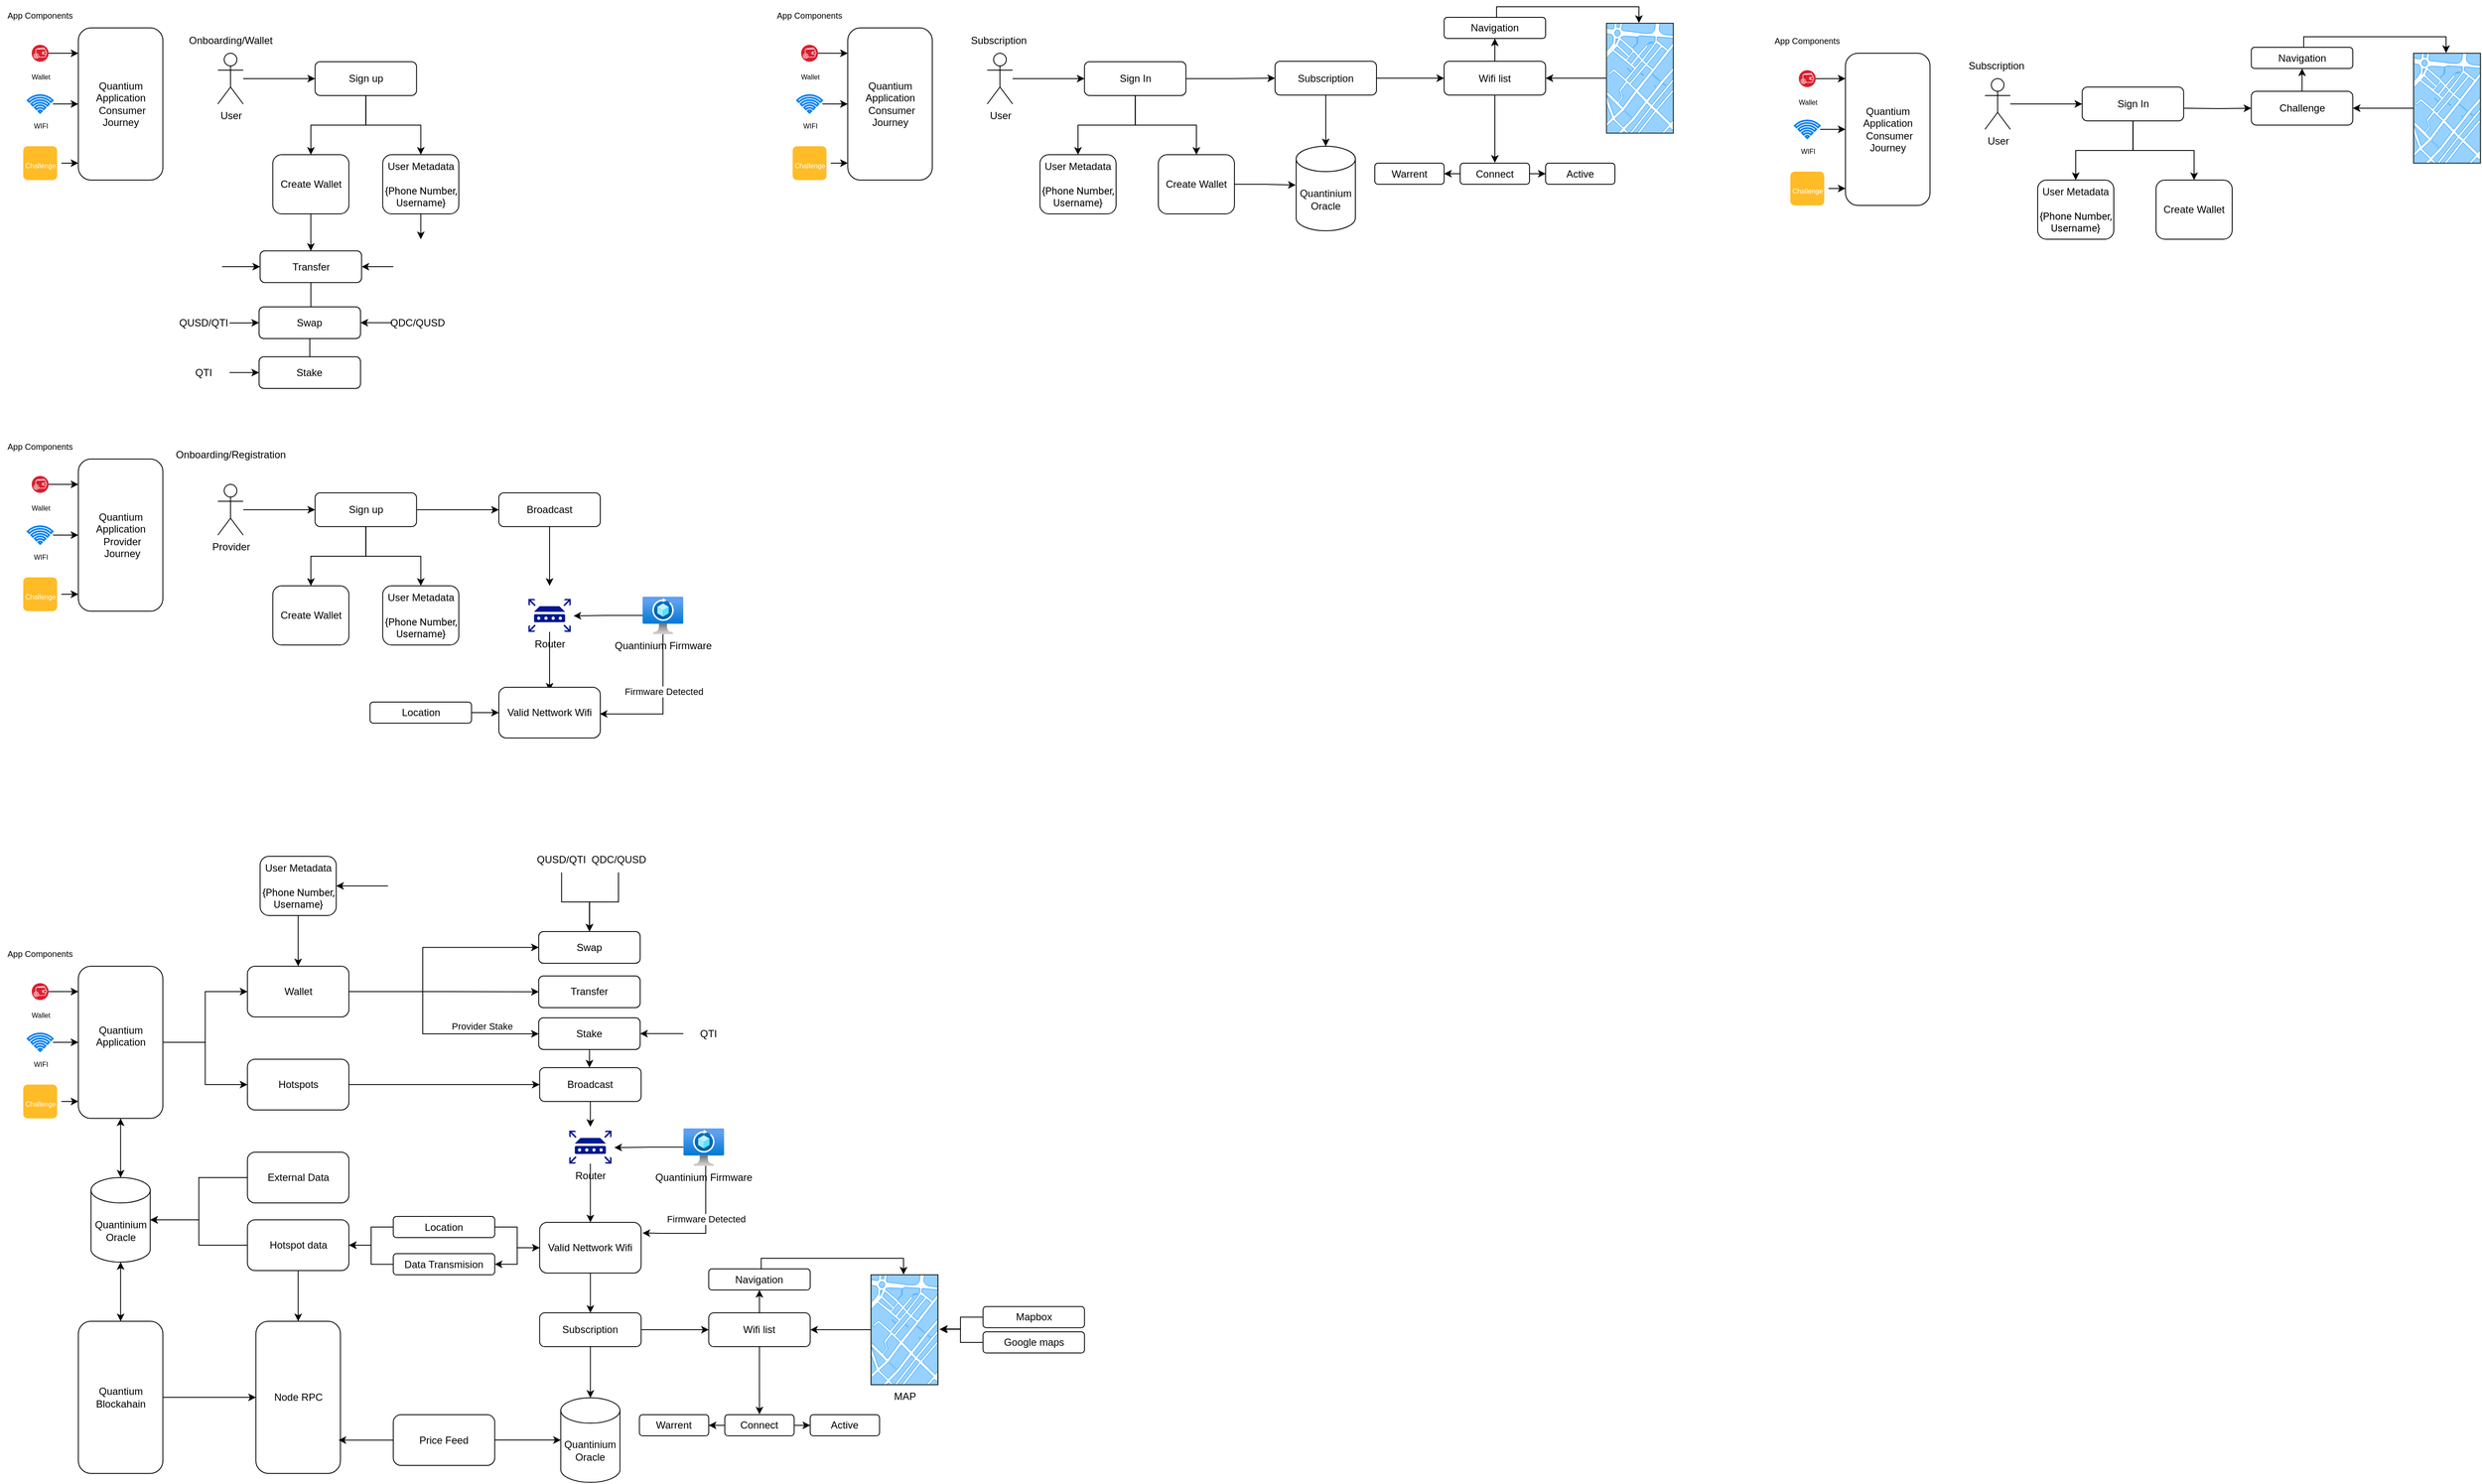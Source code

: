<mxfile version="24.8.0">
  <diagram name="Page-1" id="w2wgUixRn5SNA8yjD89T">
    <mxGraphModel dx="2025" dy="1000" grid="1" gridSize="10" guides="1" tooltips="1" connect="1" arrows="1" fold="1" page="1" pageScale="1" pageWidth="850" pageHeight="1100" math="0" shadow="0">
      <root>
        <mxCell id="0" />
        <mxCell id="1" parent="0" />
        <mxCell id="xLCkrp8KcXFFq_XhmdWr-1" value="Quantium&lt;div&gt;Application&lt;/div&gt;&lt;div&gt;&amp;nbsp;Consumer Journey&lt;br&gt;&lt;/div&gt;" style="rounded=1;whiteSpace=wrap;html=1;" vertex="1" parent="1">
          <mxGeometry x="182.65" y="180" width="100" height="180" as="geometry" />
        </mxCell>
        <mxCell id="xLCkrp8KcXFFq_XhmdWr-3" value="Onboarding/Wallet" style="text;html=1;align=center;verticalAlign=middle;whiteSpace=wrap;rounded=0;" vertex="1" parent="1">
          <mxGeometry x="332.65" y="180" width="60" height="30" as="geometry" />
        </mxCell>
        <mxCell id="xLCkrp8KcXFFq_XhmdWr-8" value="" style="edgeStyle=orthogonalEdgeStyle;rounded=0;orthogonalLoop=1;jettySize=auto;html=1;" edge="1" parent="1" source="xLCkrp8KcXFFq_XhmdWr-4">
          <mxGeometry relative="1" as="geometry">
            <mxPoint x="462.65" y="240" as="targetPoint" />
          </mxGeometry>
        </mxCell>
        <mxCell id="xLCkrp8KcXFFq_XhmdWr-4" value="User" style="shape=umlActor;verticalLabelPosition=bottom;verticalAlign=top;html=1;outlineConnect=0;" vertex="1" parent="1">
          <mxGeometry x="347.65" y="210" width="30" height="60" as="geometry" />
        </mxCell>
        <mxCell id="xLCkrp8KcXFFq_XhmdWr-11" value="" style="edgeStyle=orthogonalEdgeStyle;rounded=0;orthogonalLoop=1;jettySize=auto;html=1;" edge="1" parent="1" source="xLCkrp8KcXFFq_XhmdWr-9" target="xLCkrp8KcXFFq_XhmdWr-10">
          <mxGeometry relative="1" as="geometry" />
        </mxCell>
        <mxCell id="xLCkrp8KcXFFq_XhmdWr-13" style="edgeStyle=orthogonalEdgeStyle;rounded=0;orthogonalLoop=1;jettySize=auto;html=1;" edge="1" parent="1" source="xLCkrp8KcXFFq_XhmdWr-9" target="xLCkrp8KcXFFq_XhmdWr-12">
          <mxGeometry relative="1" as="geometry" />
        </mxCell>
        <mxCell id="xLCkrp8KcXFFq_XhmdWr-9" value="Sign up" style="rounded=1;whiteSpace=wrap;html=1;" vertex="1" parent="1">
          <mxGeometry x="462.65" y="220" width="120" height="40" as="geometry" />
        </mxCell>
        <mxCell id="xLCkrp8KcXFFq_XhmdWr-26" value="" style="edgeStyle=orthogonalEdgeStyle;rounded=0;orthogonalLoop=1;jettySize=auto;html=1;" edge="1" parent="1" source="xLCkrp8KcXFFq_XhmdWr-10" target="xLCkrp8KcXFFq_XhmdWr-25">
          <mxGeometry relative="1" as="geometry" />
        </mxCell>
        <mxCell id="xLCkrp8KcXFFq_XhmdWr-10" value="Create Wallet" style="rounded=1;whiteSpace=wrap;html=1;" vertex="1" parent="1">
          <mxGeometry x="412.65" y="330" width="90" height="70" as="geometry" />
        </mxCell>
        <mxCell id="xLCkrp8KcXFFq_XhmdWr-24" value="" style="edgeStyle=orthogonalEdgeStyle;rounded=0;orthogonalLoop=1;jettySize=auto;html=1;" edge="1" parent="1" source="xLCkrp8KcXFFq_XhmdWr-12" target="xLCkrp8KcXFFq_XhmdWr-23">
          <mxGeometry relative="1" as="geometry" />
        </mxCell>
        <mxCell id="xLCkrp8KcXFFq_XhmdWr-12" value="User Metadata&lt;br&gt;&lt;div&gt;&lt;span style=&quot;font-size: 9pt; font-family: Roboto;&quot;&gt;&lt;br&gt;{Phone Number, Username}&lt;/span&gt;&lt;/div&gt;" style="rounded=1;whiteSpace=wrap;html=1;" vertex="1" parent="1">
          <mxGeometry x="542.65" y="330" width="90" height="70" as="geometry" />
        </mxCell>
        <mxCell id="xLCkrp8KcXFFq_XhmdWr-20" value="" style="edgeStyle=orthogonalEdgeStyle;rounded=0;orthogonalLoop=1;jettySize=auto;html=1;" edge="1" parent="1" source="xLCkrp8KcXFFq_XhmdWr-14" target="xLCkrp8KcXFFq_XhmdWr-1">
          <mxGeometry relative="1" as="geometry">
            <Array as="points">
              <mxPoint x="162.65" y="210" />
              <mxPoint x="162.65" y="210" />
            </Array>
          </mxGeometry>
        </mxCell>
        <mxCell id="xLCkrp8KcXFFq_XhmdWr-14" value="&lt;font style=&quot;font-size: 8px;&quot; color=&quot;#000000&quot;&gt;Wallet&lt;/font&gt;" style="image;aspect=fixed;perimeter=ellipsePerimeter;html=1;align=center;shadow=0;dashed=0;fontColor=#4277BB;labelBackgroundColor=default;fontSize=12;spacingTop=3;image=img/lib/ibm/blockchain/wallet.svg;" vertex="1" parent="1">
          <mxGeometry x="127.5" y="200" width="20" height="20" as="geometry" />
        </mxCell>
        <mxCell id="xLCkrp8KcXFFq_XhmdWr-15" value="&lt;font style=&quot;font-size: 8px;&quot;&gt;WIFI&lt;/font&gt;" style="html=1;verticalLabelPosition=bottom;align=center;labelBackgroundColor=#ffffff;verticalAlign=top;strokeWidth=2;strokeColor=#0080F0;shadow=0;dashed=0;shape=mxgraph.ios7.icons.wifi;pointerEvents=1" vertex="1" parent="1">
          <mxGeometry x="122.65" y="259.5" width="29.7" height="21" as="geometry" />
        </mxCell>
        <mxCell id="xLCkrp8KcXFFq_XhmdWr-18" value="&lt;font style=&quot;font-size: 8px;&quot;&gt;Challenge&lt;/font&gt;" style="html=1;shadow=0;dashed=0;shape=mxgraph.bootstrap.rrect;rSize=5;strokeColor=none;strokeWidth=1;fillColor=#FFBC26;fontColor=#FFFFFF;whiteSpace=wrap;align=center;verticalAlign=middle;spacingLeft=0;fontStyle=0;fontSize=16;spacing=5;" vertex="1" parent="1">
          <mxGeometry x="117.5" y="320" width="40" height="40" as="geometry" />
        </mxCell>
        <mxCell id="xLCkrp8KcXFFq_XhmdWr-19" value="&lt;font style=&quot;font-size: 10px;&quot;&gt;App Components&lt;/font&gt;" style="text;html=1;align=center;verticalAlign=middle;whiteSpace=wrap;rounded=0;" vertex="1" parent="1">
          <mxGeometry x="90" y="150" width="95" height="30" as="geometry" />
        </mxCell>
        <mxCell id="xLCkrp8KcXFFq_XhmdWr-21" value="" style="edgeStyle=orthogonalEdgeStyle;rounded=0;orthogonalLoop=1;jettySize=auto;html=1;" edge="1" parent="1">
          <mxGeometry relative="1" as="geometry">
            <mxPoint x="152.65" y="270" as="sourcePoint" />
            <mxPoint x="182.65" y="270" as="targetPoint" />
            <Array as="points">
              <mxPoint x="162.65" y="270" />
              <mxPoint x="162.65" y="270" />
            </Array>
          </mxGeometry>
        </mxCell>
        <mxCell id="xLCkrp8KcXFFq_XhmdWr-22" value="" style="edgeStyle=orthogonalEdgeStyle;rounded=0;orthogonalLoop=1;jettySize=auto;html=1;" edge="1" parent="1">
          <mxGeometry relative="1" as="geometry">
            <mxPoint x="162.65" y="340" as="sourcePoint" />
            <mxPoint x="182.65" y="339.92" as="targetPoint" />
            <Array as="points">
              <mxPoint x="162.65" y="339.92" />
              <mxPoint x="162.65" y="339.92" />
            </Array>
          </mxGeometry>
        </mxCell>
        <mxCell id="xLCkrp8KcXFFq_XhmdWr-27" value="" style="edgeStyle=orthogonalEdgeStyle;rounded=0;orthogonalLoop=1;jettySize=auto;html=1;" edge="1" parent="1" source="xLCkrp8KcXFFq_XhmdWr-23" target="xLCkrp8KcXFFq_XhmdWr-25">
          <mxGeometry relative="1" as="geometry" />
        </mxCell>
        <mxCell id="xLCkrp8KcXFFq_XhmdWr-23" value="" style="shape=image;html=1;verticalAlign=top;verticalLabelPosition=bottom;labelBackgroundColor=#ffffff;imageAspect=0;aspect=fixed;image=https://cdn1.iconfinder.com/data/icons/unicons-line-vol-5/24/qrcode-scan-128.png" vertex="1" parent="1">
          <mxGeometry x="555.15" y="430" width="65" height="65" as="geometry" />
        </mxCell>
        <mxCell id="xLCkrp8KcXFFq_XhmdWr-41" value="" style="edgeStyle=orthogonalEdgeStyle;rounded=0;orthogonalLoop=1;jettySize=auto;html=1;endArrow=none;endFill=0;" edge="1" parent="1" source="xLCkrp8KcXFFq_XhmdWr-25" target="xLCkrp8KcXFFq_XhmdWr-32">
          <mxGeometry relative="1" as="geometry" />
        </mxCell>
        <mxCell id="xLCkrp8KcXFFq_XhmdWr-25" value="Transfer" style="whiteSpace=wrap;html=1;rounded=1;" vertex="1" parent="1">
          <mxGeometry x="397.65" y="443.75" width="120" height="37.5" as="geometry" />
        </mxCell>
        <mxCell id="xLCkrp8KcXFFq_XhmdWr-30" value="" style="edgeStyle=orthogonalEdgeStyle;rounded=0;orthogonalLoop=1;jettySize=auto;html=1;" edge="1" parent="1" source="xLCkrp8KcXFFq_XhmdWr-29" target="xLCkrp8KcXFFq_XhmdWr-25">
          <mxGeometry relative="1" as="geometry" />
        </mxCell>
        <mxCell id="xLCkrp8KcXFFq_XhmdWr-29" value="" style="shape=image;html=1;verticalAlign=top;verticalLabelPosition=bottom;labelBackgroundColor=#ffffff;imageAspect=0;aspect=fixed;image=https://cdn1.iconfinder.com/data/icons/smartphone-signal-5g-trading/64/Smartphone_NFC-128.png" vertex="1" parent="1">
          <mxGeometry x="312.65" y="442.5" width="40" height="40" as="geometry" />
        </mxCell>
        <mxCell id="xLCkrp8KcXFFq_XhmdWr-31" value="Swap" style="whiteSpace=wrap;html=1;rounded=1;" vertex="1" parent="1">
          <mxGeometry x="396.4" y="510" width="120" height="37.5" as="geometry" />
        </mxCell>
        <mxCell id="xLCkrp8KcXFFq_XhmdWr-32" value="Stake" style="whiteSpace=wrap;html=1;rounded=1;" vertex="1" parent="1">
          <mxGeometry x="396.4" y="569" width="120" height="37.5" as="geometry" />
        </mxCell>
        <mxCell id="xLCkrp8KcXFFq_XhmdWr-37" value="" style="edgeStyle=orthogonalEdgeStyle;rounded=0;orthogonalLoop=1;jettySize=auto;html=1;" edge="1" parent="1" source="xLCkrp8KcXFFq_XhmdWr-33" target="xLCkrp8KcXFFq_XhmdWr-32">
          <mxGeometry relative="1" as="geometry" />
        </mxCell>
        <mxCell id="xLCkrp8KcXFFq_XhmdWr-33" value="QTI" style="text;html=1;align=center;verticalAlign=middle;whiteSpace=wrap;rounded=0;" vertex="1" parent="1">
          <mxGeometry x="301.4" y="572.75" width="60" height="30" as="geometry" />
        </mxCell>
        <mxCell id="xLCkrp8KcXFFq_XhmdWr-39" style="edgeStyle=orthogonalEdgeStyle;rounded=0;orthogonalLoop=1;jettySize=auto;html=1;entryX=0;entryY=0.5;entryDx=0;entryDy=0;" edge="1" parent="1" source="xLCkrp8KcXFFq_XhmdWr-34" target="xLCkrp8KcXFFq_XhmdWr-31">
          <mxGeometry relative="1" as="geometry" />
        </mxCell>
        <mxCell id="xLCkrp8KcXFFq_XhmdWr-34" value="QUSD/QTI" style="text;html=1;align=center;verticalAlign=middle;whiteSpace=wrap;rounded=0;" vertex="1" parent="1">
          <mxGeometry x="301.4" y="514" width="60" height="30" as="geometry" />
        </mxCell>
        <mxCell id="xLCkrp8KcXFFq_XhmdWr-40" style="edgeStyle=orthogonalEdgeStyle;rounded=0;orthogonalLoop=1;jettySize=auto;html=1;entryX=1;entryY=0.5;entryDx=0;entryDy=0;" edge="1" parent="1" source="xLCkrp8KcXFFq_XhmdWr-35" target="xLCkrp8KcXFFq_XhmdWr-31">
          <mxGeometry relative="1" as="geometry" />
        </mxCell>
        <mxCell id="xLCkrp8KcXFFq_XhmdWr-35" value="QDC/QUSD" style="text;html=1;align=center;verticalAlign=middle;whiteSpace=wrap;rounded=0;" vertex="1" parent="1">
          <mxGeometry x="553.9" y="513.75" width="60" height="30" as="geometry" />
        </mxCell>
        <mxCell id="xLCkrp8KcXFFq_XhmdWr-43" value="Quantium&lt;div&gt;Application&lt;/div&gt;&lt;div&gt;&amp;nbsp;Provider&lt;br&gt;&amp;nbsp;Journey&lt;br&gt;&lt;/div&gt;" style="rounded=1;whiteSpace=wrap;html=1;" vertex="1" parent="1">
          <mxGeometry x="182.65" y="690" width="100" height="180" as="geometry" />
        </mxCell>
        <mxCell id="xLCkrp8KcXFFq_XhmdWr-44" value="" style="edgeStyle=orthogonalEdgeStyle;rounded=0;orthogonalLoop=1;jettySize=auto;html=1;" edge="1" parent="1" source="xLCkrp8KcXFFq_XhmdWr-45" target="xLCkrp8KcXFFq_XhmdWr-43">
          <mxGeometry relative="1" as="geometry">
            <Array as="points">
              <mxPoint x="162.65" y="720" />
              <mxPoint x="162.65" y="720" />
            </Array>
          </mxGeometry>
        </mxCell>
        <mxCell id="xLCkrp8KcXFFq_XhmdWr-45" value="&lt;font style=&quot;font-size: 8px;&quot; color=&quot;#000000&quot;&gt;Wallet&lt;/font&gt;" style="image;aspect=fixed;perimeter=ellipsePerimeter;html=1;align=center;shadow=0;dashed=0;fontColor=#4277BB;labelBackgroundColor=default;fontSize=12;spacingTop=3;image=img/lib/ibm/blockchain/wallet.svg;" vertex="1" parent="1">
          <mxGeometry x="127.5" y="710" width="20" height="20" as="geometry" />
        </mxCell>
        <mxCell id="xLCkrp8KcXFFq_XhmdWr-46" value="&lt;font style=&quot;font-size: 8px;&quot;&gt;WIFI&lt;/font&gt;" style="html=1;verticalLabelPosition=bottom;align=center;labelBackgroundColor=#ffffff;verticalAlign=top;strokeWidth=2;strokeColor=#0080F0;shadow=0;dashed=0;shape=mxgraph.ios7.icons.wifi;pointerEvents=1" vertex="1" parent="1">
          <mxGeometry x="122.65" y="769.5" width="29.7" height="21" as="geometry" />
        </mxCell>
        <mxCell id="xLCkrp8KcXFFq_XhmdWr-47" value="&lt;font style=&quot;font-size: 8px;&quot;&gt;Challenge&lt;/font&gt;" style="html=1;shadow=0;dashed=0;shape=mxgraph.bootstrap.rrect;rSize=5;strokeColor=none;strokeWidth=1;fillColor=#FFBC26;fontColor=#FFFFFF;whiteSpace=wrap;align=center;verticalAlign=middle;spacingLeft=0;fontStyle=0;fontSize=16;spacing=5;" vertex="1" parent="1">
          <mxGeometry x="117.5" y="830" width="40" height="40" as="geometry" />
        </mxCell>
        <mxCell id="xLCkrp8KcXFFq_XhmdWr-48" value="&lt;font style=&quot;font-size: 10px;&quot;&gt;App Components&lt;/font&gt;" style="text;html=1;align=center;verticalAlign=middle;whiteSpace=wrap;rounded=0;" vertex="1" parent="1">
          <mxGeometry x="90" y="660" width="95" height="30" as="geometry" />
        </mxCell>
        <mxCell id="xLCkrp8KcXFFq_XhmdWr-49" value="" style="edgeStyle=orthogonalEdgeStyle;rounded=0;orthogonalLoop=1;jettySize=auto;html=1;" edge="1" parent="1">
          <mxGeometry relative="1" as="geometry">
            <mxPoint x="152.65" y="780" as="sourcePoint" />
            <mxPoint x="182.65" y="780" as="targetPoint" />
            <Array as="points">
              <mxPoint x="162.65" y="780" />
              <mxPoint x="162.65" y="780" />
            </Array>
          </mxGeometry>
        </mxCell>
        <mxCell id="xLCkrp8KcXFFq_XhmdWr-50" value="" style="edgeStyle=orthogonalEdgeStyle;rounded=0;orthogonalLoop=1;jettySize=auto;html=1;" edge="1" parent="1">
          <mxGeometry relative="1" as="geometry">
            <mxPoint x="162.65" y="850" as="sourcePoint" />
            <mxPoint x="182.65" y="849.92" as="targetPoint" />
            <Array as="points">
              <mxPoint x="162.65" y="849.92" />
              <mxPoint x="162.65" y="849.92" />
            </Array>
          </mxGeometry>
        </mxCell>
        <mxCell id="xLCkrp8KcXFFq_XhmdWr-58" value="" style="edgeStyle=orthogonalEdgeStyle;rounded=0;orthogonalLoop=1;jettySize=auto;html=1;" edge="1" parent="1" source="xLCkrp8KcXFFq_XhmdWr-51" target="xLCkrp8KcXFFq_XhmdWr-55">
          <mxGeometry relative="1" as="geometry" />
        </mxCell>
        <mxCell id="xLCkrp8KcXFFq_XhmdWr-51" value="Provider" style="shape=umlActor;verticalLabelPosition=bottom;verticalAlign=top;html=1;outlineConnect=0;" vertex="1" parent="1">
          <mxGeometry x="347.65" y="720" width="30" height="60" as="geometry" />
        </mxCell>
        <mxCell id="xLCkrp8KcXFFq_XhmdWr-52" value="Onboarding/Registration" style="text;html=1;align=center;verticalAlign=middle;whiteSpace=wrap;rounded=0;" vertex="1" parent="1">
          <mxGeometry x="332.65" y="670" width="60" height="30" as="geometry" />
        </mxCell>
        <mxCell id="xLCkrp8KcXFFq_XhmdWr-53" value="" style="edgeStyle=orthogonalEdgeStyle;rounded=0;orthogonalLoop=1;jettySize=auto;html=1;" edge="1" parent="1" source="xLCkrp8KcXFFq_XhmdWr-55" target="xLCkrp8KcXFFq_XhmdWr-56">
          <mxGeometry relative="1" as="geometry" />
        </mxCell>
        <mxCell id="xLCkrp8KcXFFq_XhmdWr-54" style="edgeStyle=orthogonalEdgeStyle;rounded=0;orthogonalLoop=1;jettySize=auto;html=1;" edge="1" parent="1" source="xLCkrp8KcXFFq_XhmdWr-55" target="xLCkrp8KcXFFq_XhmdWr-57">
          <mxGeometry relative="1" as="geometry" />
        </mxCell>
        <mxCell id="xLCkrp8KcXFFq_XhmdWr-62" style="edgeStyle=orthogonalEdgeStyle;rounded=0;orthogonalLoop=1;jettySize=auto;html=1;entryX=0;entryY=0.5;entryDx=0;entryDy=0;" edge="1" parent="1" source="xLCkrp8KcXFFq_XhmdWr-55" target="xLCkrp8KcXFFq_XhmdWr-60">
          <mxGeometry relative="1" as="geometry" />
        </mxCell>
        <mxCell id="xLCkrp8KcXFFq_XhmdWr-55" value="Sign up" style="rounded=1;whiteSpace=wrap;html=1;" vertex="1" parent="1">
          <mxGeometry x="462.65" y="730" width="120" height="40" as="geometry" />
        </mxCell>
        <mxCell id="xLCkrp8KcXFFq_XhmdWr-56" value="Create Wallet" style="rounded=1;whiteSpace=wrap;html=1;" vertex="1" parent="1">
          <mxGeometry x="412.65" y="840" width="90" height="70" as="geometry" />
        </mxCell>
        <mxCell id="xLCkrp8KcXFFq_XhmdWr-57" value="User Metadata&lt;br&gt;&lt;div&gt;&lt;span style=&quot;font-size: 9pt; font-family: Roboto;&quot;&gt;&lt;br&gt;{Phone Number, Username}&lt;/span&gt;&lt;/div&gt;" style="rounded=1;whiteSpace=wrap;html=1;" vertex="1" parent="1">
          <mxGeometry x="542.65" y="840" width="90" height="70" as="geometry" />
        </mxCell>
        <mxCell id="xLCkrp8KcXFFq_XhmdWr-63" style="edgeStyle=orthogonalEdgeStyle;rounded=0;orthogonalLoop=1;jettySize=auto;html=1;" edge="1" parent="1" source="xLCkrp8KcXFFq_XhmdWr-60">
          <mxGeometry relative="1" as="geometry">
            <mxPoint x="740" y="840" as="targetPoint" />
          </mxGeometry>
        </mxCell>
        <mxCell id="xLCkrp8KcXFFq_XhmdWr-60" value="Broadcast" style="rounded=1;whiteSpace=wrap;html=1;" vertex="1" parent="1">
          <mxGeometry x="680" y="730" width="120" height="40" as="geometry" />
        </mxCell>
        <mxCell id="xLCkrp8KcXFFq_XhmdWr-69" value="" style="edgeStyle=orthogonalEdgeStyle;rounded=0;orthogonalLoop=1;jettySize=auto;html=1;" edge="1" parent="1" source="xLCkrp8KcXFFq_XhmdWr-64">
          <mxGeometry relative="1" as="geometry">
            <mxPoint x="740" y="964" as="targetPoint" />
          </mxGeometry>
        </mxCell>
        <mxCell id="xLCkrp8KcXFFq_XhmdWr-64" value="Router" style="sketch=0;aspect=fixed;pointerEvents=1;shadow=0;dashed=0;html=1;strokeColor=none;labelPosition=center;verticalLabelPosition=bottom;verticalAlign=top;align=center;fillColor=#00188D;shape=mxgraph.mscae.enterprise.router" vertex="1" parent="1">
          <mxGeometry x="715" y="855.5" width="50" height="39" as="geometry" />
        </mxCell>
        <mxCell id="xLCkrp8KcXFFq_XhmdWr-66" value="Quantinium Firmware" style="image;aspect=fixed;html=1;points=[];align=center;fontSize=12;image=img/lib/azure2/networking/Spot_VM.svg;" vertex="1" parent="1">
          <mxGeometry x="850" y="852.75" width="48.18" height="44.5" as="geometry" />
        </mxCell>
        <mxCell id="xLCkrp8KcXFFq_XhmdWr-67" style="edgeStyle=orthogonalEdgeStyle;rounded=0;orthogonalLoop=1;jettySize=auto;html=1;entryX=1.067;entryY=0.514;entryDx=0;entryDy=0;entryPerimeter=0;" edge="1" parent="1" source="xLCkrp8KcXFFq_XhmdWr-66" target="xLCkrp8KcXFFq_XhmdWr-64">
          <mxGeometry relative="1" as="geometry" />
        </mxCell>
        <mxCell id="xLCkrp8KcXFFq_XhmdWr-70" value="Valid Nettwork Wifi" style="rounded=1;whiteSpace=wrap;html=1;" vertex="1" parent="1">
          <mxGeometry x="680" y="960" width="120" height="60" as="geometry" />
        </mxCell>
        <mxCell id="xLCkrp8KcXFFq_XhmdWr-72" style="edgeStyle=orthogonalEdgeStyle;rounded=0;orthogonalLoop=1;jettySize=auto;html=1;entryX=0.995;entryY=0.526;entryDx=0;entryDy=0;entryPerimeter=0;" edge="1" parent="1" source="xLCkrp8KcXFFq_XhmdWr-66" target="xLCkrp8KcXFFq_XhmdWr-70">
          <mxGeometry relative="1" as="geometry">
            <Array as="points">
              <mxPoint x="874" y="992" />
            </Array>
          </mxGeometry>
        </mxCell>
        <mxCell id="xLCkrp8KcXFFq_XhmdWr-73" value="Firmware Detected" style="edgeLabel;html=1;align=center;verticalAlign=middle;resizable=0;points=[];" vertex="1" connectable="0" parent="xLCkrp8KcXFFq_XhmdWr-72">
          <mxGeometry x="-0.21" y="1" relative="1" as="geometry">
            <mxPoint as="offset" />
          </mxGeometry>
        </mxCell>
        <mxCell id="xLCkrp8KcXFFq_XhmdWr-74" value="Quantium&lt;div&gt;Application&lt;/div&gt;&lt;div&gt;&amp;nbsp;Consumer Journey&lt;br&gt;&lt;/div&gt;" style="rounded=1;whiteSpace=wrap;html=1;" vertex="1" parent="1">
          <mxGeometry x="1092.65" y="180" width="100" height="180" as="geometry" />
        </mxCell>
        <mxCell id="xLCkrp8KcXFFq_XhmdWr-75" value="Subscription&amp;nbsp;" style="text;html=1;align=center;verticalAlign=middle;whiteSpace=wrap;rounded=0;" vertex="1" parent="1">
          <mxGeometry x="1242.65" y="180" width="60" height="30" as="geometry" />
        </mxCell>
        <mxCell id="xLCkrp8KcXFFq_XhmdWr-76" value="" style="edgeStyle=orthogonalEdgeStyle;rounded=0;orthogonalLoop=1;jettySize=auto;html=1;" edge="1" parent="1" source="xLCkrp8KcXFFq_XhmdWr-77">
          <mxGeometry relative="1" as="geometry">
            <mxPoint x="1372.65" y="240" as="targetPoint" />
          </mxGeometry>
        </mxCell>
        <mxCell id="xLCkrp8KcXFFq_XhmdWr-77" value="User" style="shape=umlActor;verticalLabelPosition=bottom;verticalAlign=top;html=1;outlineConnect=0;" vertex="1" parent="1">
          <mxGeometry x="1257.65" y="210" width="30" height="60" as="geometry" />
        </mxCell>
        <mxCell id="xLCkrp8KcXFFq_XhmdWr-78" value="" style="edgeStyle=orthogonalEdgeStyle;rounded=0;orthogonalLoop=1;jettySize=auto;html=1;" edge="1" parent="1" source="xLCkrp8KcXFFq_XhmdWr-80" target="xLCkrp8KcXFFq_XhmdWr-81">
          <mxGeometry relative="1" as="geometry" />
        </mxCell>
        <mxCell id="xLCkrp8KcXFFq_XhmdWr-79" style="edgeStyle=orthogonalEdgeStyle;rounded=0;orthogonalLoop=1;jettySize=auto;html=1;" edge="1" parent="1" source="xLCkrp8KcXFFq_XhmdWr-80" target="xLCkrp8KcXFFq_XhmdWr-82">
          <mxGeometry relative="1" as="geometry" />
        </mxCell>
        <mxCell id="xLCkrp8KcXFFq_XhmdWr-91" style="edgeStyle=orthogonalEdgeStyle;rounded=0;orthogonalLoop=1;jettySize=auto;html=1;entryX=0;entryY=0.5;entryDx=0;entryDy=0;" edge="1" parent="1" source="xLCkrp8KcXFFq_XhmdWr-80" target="xLCkrp8KcXFFq_XhmdWr-90">
          <mxGeometry relative="1" as="geometry" />
        </mxCell>
        <mxCell id="xLCkrp8KcXFFq_XhmdWr-80" value="Sign In" style="rounded=1;whiteSpace=wrap;html=1;" vertex="1" parent="1">
          <mxGeometry x="1372.65" y="220" width="120" height="40" as="geometry" />
        </mxCell>
        <mxCell id="xLCkrp8KcXFFq_XhmdWr-81" value="Create Wallet" style="rounded=1;whiteSpace=wrap;html=1;" vertex="1" parent="1">
          <mxGeometry x="1460" y="330" width="90" height="70" as="geometry" />
        </mxCell>
        <mxCell id="xLCkrp8KcXFFq_XhmdWr-82" value="User Metadata&lt;br&gt;&lt;div&gt;&lt;span style=&quot;font-size: 9pt; font-family: Roboto;&quot;&gt;&lt;br&gt;{Phone Number, Username}&lt;/span&gt;&lt;/div&gt;" style="rounded=1;whiteSpace=wrap;html=1;" vertex="1" parent="1">
          <mxGeometry x="1320" y="330" width="90" height="70" as="geometry" />
        </mxCell>
        <mxCell id="xLCkrp8KcXFFq_XhmdWr-83" value="" style="edgeStyle=orthogonalEdgeStyle;rounded=0;orthogonalLoop=1;jettySize=auto;html=1;" edge="1" parent="1" source="xLCkrp8KcXFFq_XhmdWr-84" target="xLCkrp8KcXFFq_XhmdWr-74">
          <mxGeometry relative="1" as="geometry">
            <Array as="points">
              <mxPoint x="1072.65" y="210" />
              <mxPoint x="1072.65" y="210" />
            </Array>
          </mxGeometry>
        </mxCell>
        <mxCell id="xLCkrp8KcXFFq_XhmdWr-84" value="&lt;font style=&quot;font-size: 8px;&quot; color=&quot;#000000&quot;&gt;Wallet&lt;/font&gt;" style="image;aspect=fixed;perimeter=ellipsePerimeter;html=1;align=center;shadow=0;dashed=0;fontColor=#4277BB;labelBackgroundColor=default;fontSize=12;spacingTop=3;image=img/lib/ibm/blockchain/wallet.svg;" vertex="1" parent="1">
          <mxGeometry x="1037.5" y="200" width="20" height="20" as="geometry" />
        </mxCell>
        <mxCell id="xLCkrp8KcXFFq_XhmdWr-85" value="&lt;font style=&quot;font-size: 8px;&quot;&gt;WIFI&lt;/font&gt;" style="html=1;verticalLabelPosition=bottom;align=center;labelBackgroundColor=#ffffff;verticalAlign=top;strokeWidth=2;strokeColor=#0080F0;shadow=0;dashed=0;shape=mxgraph.ios7.icons.wifi;pointerEvents=1" vertex="1" parent="1">
          <mxGeometry x="1032.65" y="259.5" width="29.7" height="21" as="geometry" />
        </mxCell>
        <mxCell id="xLCkrp8KcXFFq_XhmdWr-86" value="&lt;font style=&quot;font-size: 8px;&quot;&gt;Challenge&lt;/font&gt;" style="html=1;shadow=0;dashed=0;shape=mxgraph.bootstrap.rrect;rSize=5;strokeColor=none;strokeWidth=1;fillColor=#FFBC26;fontColor=#FFFFFF;whiteSpace=wrap;align=center;verticalAlign=middle;spacingLeft=0;fontStyle=0;fontSize=16;spacing=5;" vertex="1" parent="1">
          <mxGeometry x="1027.5" y="320" width="40" height="40" as="geometry" />
        </mxCell>
        <mxCell id="xLCkrp8KcXFFq_XhmdWr-87" value="&lt;font style=&quot;font-size: 10px;&quot;&gt;App Components&lt;/font&gt;" style="text;html=1;align=center;verticalAlign=middle;whiteSpace=wrap;rounded=0;" vertex="1" parent="1">
          <mxGeometry x="1000" y="150" width="95" height="30" as="geometry" />
        </mxCell>
        <mxCell id="xLCkrp8KcXFFq_XhmdWr-88" value="" style="edgeStyle=orthogonalEdgeStyle;rounded=0;orthogonalLoop=1;jettySize=auto;html=1;" edge="1" parent="1">
          <mxGeometry relative="1" as="geometry">
            <mxPoint x="1062.65" y="270" as="sourcePoint" />
            <mxPoint x="1092.65" y="270" as="targetPoint" />
            <Array as="points">
              <mxPoint x="1072.65" y="270" />
              <mxPoint x="1072.65" y="270" />
            </Array>
          </mxGeometry>
        </mxCell>
        <mxCell id="xLCkrp8KcXFFq_XhmdWr-89" value="" style="edgeStyle=orthogonalEdgeStyle;rounded=0;orthogonalLoop=1;jettySize=auto;html=1;" edge="1" parent="1">
          <mxGeometry relative="1" as="geometry">
            <mxPoint x="1072.65" y="340" as="sourcePoint" />
            <mxPoint x="1092.65" y="339.92" as="targetPoint" />
            <Array as="points">
              <mxPoint x="1072.65" y="339.92" />
              <mxPoint x="1072.65" y="339.92" />
            </Array>
          </mxGeometry>
        </mxCell>
        <mxCell id="xLCkrp8KcXFFq_XhmdWr-97" value="" style="edgeStyle=orthogonalEdgeStyle;rounded=0;orthogonalLoop=1;jettySize=auto;html=1;" edge="1" parent="1" source="xLCkrp8KcXFFq_XhmdWr-90" target="xLCkrp8KcXFFq_XhmdWr-96">
          <mxGeometry relative="1" as="geometry" />
        </mxCell>
        <mxCell id="xLCkrp8KcXFFq_XhmdWr-90" value="Subscription" style="rounded=1;whiteSpace=wrap;html=1;" vertex="1" parent="1">
          <mxGeometry x="1598" y="219.5" width="120" height="40" as="geometry" />
        </mxCell>
        <mxCell id="xLCkrp8KcXFFq_XhmdWr-92" value="Quantinium Oracle" style="shape=cylinder3;whiteSpace=wrap;html=1;boundedLbl=1;backgroundOutline=1;size=15;" vertex="1" parent="1">
          <mxGeometry x="1623" y="320" width="70" height="100" as="geometry" />
        </mxCell>
        <mxCell id="xLCkrp8KcXFFq_XhmdWr-94" style="edgeStyle=orthogonalEdgeStyle;rounded=0;orthogonalLoop=1;jettySize=auto;html=1;entryX=0.5;entryY=0;entryDx=0;entryDy=0;entryPerimeter=0;" edge="1" parent="1" source="xLCkrp8KcXFFq_XhmdWr-90" target="xLCkrp8KcXFFq_XhmdWr-92">
          <mxGeometry relative="1" as="geometry" />
        </mxCell>
        <mxCell id="xLCkrp8KcXFFq_XhmdWr-95" style="edgeStyle=orthogonalEdgeStyle;rounded=0;orthogonalLoop=1;jettySize=auto;html=1;entryX=-0.009;entryY=0.459;entryDx=0;entryDy=0;entryPerimeter=0;" edge="1" parent="1" source="xLCkrp8KcXFFq_XhmdWr-81" target="xLCkrp8KcXFFq_XhmdWr-92">
          <mxGeometry relative="1" as="geometry" />
        </mxCell>
        <mxCell id="xLCkrp8KcXFFq_XhmdWr-103" value="" style="edgeStyle=orthogonalEdgeStyle;rounded=0;orthogonalLoop=1;jettySize=auto;html=1;" edge="1" parent="1" source="xLCkrp8KcXFFq_XhmdWr-96" target="xLCkrp8KcXFFq_XhmdWr-100">
          <mxGeometry relative="1" as="geometry" />
        </mxCell>
        <mxCell id="xLCkrp8KcXFFq_XhmdWr-135" value="" style="edgeStyle=orthogonalEdgeStyle;rounded=0;orthogonalLoop=1;jettySize=auto;html=1;" edge="1" parent="1" source="xLCkrp8KcXFFq_XhmdWr-96">
          <mxGeometry relative="1" as="geometry">
            <mxPoint x="1858" y="339.5" as="targetPoint" />
          </mxGeometry>
        </mxCell>
        <mxCell id="xLCkrp8KcXFFq_XhmdWr-96" value="Wifi list" style="rounded=1;whiteSpace=wrap;html=1;" vertex="1" parent="1">
          <mxGeometry x="1798" y="219.5" width="120" height="40" as="geometry" />
        </mxCell>
        <mxCell id="xLCkrp8KcXFFq_XhmdWr-99" value="" style="edgeStyle=orthogonalEdgeStyle;rounded=0;orthogonalLoop=1;jettySize=auto;html=1;" edge="1" parent="1" source="xLCkrp8KcXFFq_XhmdWr-98" target="xLCkrp8KcXFFq_XhmdWr-96">
          <mxGeometry relative="1" as="geometry" />
        </mxCell>
        <mxCell id="xLCkrp8KcXFFq_XhmdWr-98" value="" style="verticalLabelPosition=bottom;verticalAlign=top;html=1;shadow=0;dashed=0;strokeWidth=1;shape=mxgraph.ios.iBgMap;strokeColor=#18211b;strokeColor2=#008cff;fillColor2=#96D1FF;" vertex="1" parent="1">
          <mxGeometry x="1990" y="174.5" width="79" height="130" as="geometry" />
        </mxCell>
        <mxCell id="xLCkrp8KcXFFq_XhmdWr-100" value="Navigation" style="rounded=1;whiteSpace=wrap;html=1;" vertex="1" parent="1">
          <mxGeometry x="1798" y="167.5" width="120" height="25" as="geometry" />
        </mxCell>
        <mxCell id="xLCkrp8KcXFFq_XhmdWr-102" style="edgeStyle=orthogonalEdgeStyle;rounded=0;orthogonalLoop=1;jettySize=auto;html=1;entryX=0.486;entryY=-0.003;entryDx=0;entryDy=0;entryPerimeter=0;" edge="1" parent="1" source="xLCkrp8KcXFFq_XhmdWr-100" target="xLCkrp8KcXFFq_XhmdWr-98">
          <mxGeometry relative="1" as="geometry">
            <Array as="points">
              <mxPoint x="1860" y="155" />
              <mxPoint x="2028" y="155" />
            </Array>
          </mxGeometry>
        </mxCell>
        <mxCell id="xLCkrp8KcXFFq_XhmdWr-105" value="" style="edgeStyle=orthogonalEdgeStyle;rounded=0;orthogonalLoop=1;jettySize=auto;html=1;" edge="1" parent="1" source="xLCkrp8KcXFFq_XhmdWr-104" target="xLCkrp8KcXFFq_XhmdWr-70">
          <mxGeometry relative="1" as="geometry" />
        </mxCell>
        <mxCell id="xLCkrp8KcXFFq_XhmdWr-104" value="Location" style="rounded=1;whiteSpace=wrap;html=1;" vertex="1" parent="1">
          <mxGeometry x="527.65" y="977.5" width="120" height="25" as="geometry" />
        </mxCell>
        <mxCell id="xLCkrp8KcXFFq_XhmdWr-106" value="Quantium&lt;div&gt;Application&lt;/div&gt;&lt;div&gt;&amp;nbsp;Consumer Journey&lt;br&gt;&lt;/div&gt;" style="rounded=1;whiteSpace=wrap;html=1;" vertex="1" parent="1">
          <mxGeometry x="2272.65" y="210" width="100" height="180" as="geometry" />
        </mxCell>
        <mxCell id="xLCkrp8KcXFFq_XhmdWr-107" value="Subscription&amp;nbsp;" style="text;html=1;align=center;verticalAlign=middle;whiteSpace=wrap;rounded=0;" vertex="1" parent="1">
          <mxGeometry x="2422.65" y="210" width="60" height="30" as="geometry" />
        </mxCell>
        <mxCell id="xLCkrp8KcXFFq_XhmdWr-108" value="" style="edgeStyle=orthogonalEdgeStyle;rounded=0;orthogonalLoop=1;jettySize=auto;html=1;" edge="1" parent="1" source="xLCkrp8KcXFFq_XhmdWr-109">
          <mxGeometry relative="1" as="geometry">
            <mxPoint x="2552.65" y="270" as="targetPoint" />
          </mxGeometry>
        </mxCell>
        <mxCell id="xLCkrp8KcXFFq_XhmdWr-109" value="User" style="shape=umlActor;verticalLabelPosition=bottom;verticalAlign=top;html=1;outlineConnect=0;" vertex="1" parent="1">
          <mxGeometry x="2437.65" y="240" width="30" height="60" as="geometry" />
        </mxCell>
        <mxCell id="xLCkrp8KcXFFq_XhmdWr-110" value="" style="edgeStyle=orthogonalEdgeStyle;rounded=0;orthogonalLoop=1;jettySize=auto;html=1;" edge="1" parent="1" source="xLCkrp8KcXFFq_XhmdWr-113" target="xLCkrp8KcXFFq_XhmdWr-114">
          <mxGeometry relative="1" as="geometry" />
        </mxCell>
        <mxCell id="xLCkrp8KcXFFq_XhmdWr-111" style="edgeStyle=orthogonalEdgeStyle;rounded=0;orthogonalLoop=1;jettySize=auto;html=1;" edge="1" parent="1" source="xLCkrp8KcXFFq_XhmdWr-113" target="xLCkrp8KcXFFq_XhmdWr-115">
          <mxGeometry relative="1" as="geometry" />
        </mxCell>
        <mxCell id="xLCkrp8KcXFFq_XhmdWr-113" value="Sign In" style="rounded=1;whiteSpace=wrap;html=1;" vertex="1" parent="1">
          <mxGeometry x="2552.65" y="250" width="120" height="40" as="geometry" />
        </mxCell>
        <mxCell id="xLCkrp8KcXFFq_XhmdWr-114" value="Create Wallet" style="rounded=1;whiteSpace=wrap;html=1;" vertex="1" parent="1">
          <mxGeometry x="2640" y="360" width="90" height="70" as="geometry" />
        </mxCell>
        <mxCell id="xLCkrp8KcXFFq_XhmdWr-115" value="User Metadata&lt;br&gt;&lt;div&gt;&lt;span style=&quot;font-size: 9pt; font-family: Roboto;&quot;&gt;&lt;br&gt;{Phone Number, Username}&lt;/span&gt;&lt;/div&gt;" style="rounded=1;whiteSpace=wrap;html=1;" vertex="1" parent="1">
          <mxGeometry x="2500" y="360" width="90" height="70" as="geometry" />
        </mxCell>
        <mxCell id="xLCkrp8KcXFFq_XhmdWr-116" value="" style="edgeStyle=orthogonalEdgeStyle;rounded=0;orthogonalLoop=1;jettySize=auto;html=1;" edge="1" parent="1" source="xLCkrp8KcXFFq_XhmdWr-117" target="xLCkrp8KcXFFq_XhmdWr-106">
          <mxGeometry relative="1" as="geometry">
            <Array as="points">
              <mxPoint x="2252.65" y="240" />
              <mxPoint x="2252.65" y="240" />
            </Array>
          </mxGeometry>
        </mxCell>
        <mxCell id="xLCkrp8KcXFFq_XhmdWr-117" value="&lt;font style=&quot;font-size: 8px;&quot; color=&quot;#000000&quot;&gt;Wallet&lt;/font&gt;" style="image;aspect=fixed;perimeter=ellipsePerimeter;html=1;align=center;shadow=0;dashed=0;fontColor=#4277BB;labelBackgroundColor=default;fontSize=12;spacingTop=3;image=img/lib/ibm/blockchain/wallet.svg;" vertex="1" parent="1">
          <mxGeometry x="2217.5" y="230" width="20" height="20" as="geometry" />
        </mxCell>
        <mxCell id="xLCkrp8KcXFFq_XhmdWr-118" value="&lt;font style=&quot;font-size: 8px;&quot;&gt;WIFI&lt;/font&gt;" style="html=1;verticalLabelPosition=bottom;align=center;labelBackgroundColor=#ffffff;verticalAlign=top;strokeWidth=2;strokeColor=#0080F0;shadow=0;dashed=0;shape=mxgraph.ios7.icons.wifi;pointerEvents=1" vertex="1" parent="1">
          <mxGeometry x="2212.65" y="289.5" width="29.7" height="21" as="geometry" />
        </mxCell>
        <mxCell id="xLCkrp8KcXFFq_XhmdWr-119" value="&lt;font style=&quot;font-size: 8px;&quot;&gt;Challenge&lt;/font&gt;" style="html=1;shadow=0;dashed=0;shape=mxgraph.bootstrap.rrect;rSize=5;strokeColor=none;strokeWidth=1;fillColor=#FFBC26;fontColor=#FFFFFF;whiteSpace=wrap;align=center;verticalAlign=middle;spacingLeft=0;fontStyle=0;fontSize=16;spacing=5;" vertex="1" parent="1">
          <mxGeometry x="2207.5" y="350" width="40" height="40" as="geometry" />
        </mxCell>
        <mxCell id="xLCkrp8KcXFFq_XhmdWr-120" value="&lt;font style=&quot;font-size: 10px;&quot;&gt;App Components&lt;/font&gt;" style="text;html=1;align=center;verticalAlign=middle;whiteSpace=wrap;rounded=0;" vertex="1" parent="1">
          <mxGeometry x="2180" y="180" width="95" height="30" as="geometry" />
        </mxCell>
        <mxCell id="xLCkrp8KcXFFq_XhmdWr-121" value="" style="edgeStyle=orthogonalEdgeStyle;rounded=0;orthogonalLoop=1;jettySize=auto;html=1;" edge="1" parent="1">
          <mxGeometry relative="1" as="geometry">
            <mxPoint x="2242.65" y="300" as="sourcePoint" />
            <mxPoint x="2272.65" y="300" as="targetPoint" />
            <Array as="points">
              <mxPoint x="2252.65" y="300" />
              <mxPoint x="2252.65" y="300" />
            </Array>
          </mxGeometry>
        </mxCell>
        <mxCell id="xLCkrp8KcXFFq_XhmdWr-122" value="" style="edgeStyle=orthogonalEdgeStyle;rounded=0;orthogonalLoop=1;jettySize=auto;html=1;" edge="1" parent="1">
          <mxGeometry relative="1" as="geometry">
            <mxPoint x="2252.65" y="370" as="sourcePoint" />
            <mxPoint x="2272.65" y="369.92" as="targetPoint" />
            <Array as="points">
              <mxPoint x="2252.65" y="369.92" />
              <mxPoint x="2252.65" y="369.92" />
            </Array>
          </mxGeometry>
        </mxCell>
        <mxCell id="xLCkrp8KcXFFq_XhmdWr-123" value="" style="edgeStyle=orthogonalEdgeStyle;rounded=0;orthogonalLoop=1;jettySize=auto;html=1;" edge="1" parent="1" target="xLCkrp8KcXFFq_XhmdWr-129">
          <mxGeometry relative="1" as="geometry">
            <mxPoint x="2672.65" y="275" as="sourcePoint" />
          </mxGeometry>
        </mxCell>
        <mxCell id="xLCkrp8KcXFFq_XhmdWr-128" value="" style="edgeStyle=orthogonalEdgeStyle;rounded=0;orthogonalLoop=1;jettySize=auto;html=1;" edge="1" parent="1" source="xLCkrp8KcXFFq_XhmdWr-129" target="xLCkrp8KcXFFq_XhmdWr-132">
          <mxGeometry relative="1" as="geometry" />
        </mxCell>
        <mxCell id="xLCkrp8KcXFFq_XhmdWr-129" value="Challenge" style="rounded=1;whiteSpace=wrap;html=1;" vertex="1" parent="1">
          <mxGeometry x="2752.65" y="255" width="120" height="40" as="geometry" />
        </mxCell>
        <mxCell id="xLCkrp8KcXFFq_XhmdWr-130" value="" style="edgeStyle=orthogonalEdgeStyle;rounded=0;orthogonalLoop=1;jettySize=auto;html=1;" edge="1" parent="1" source="xLCkrp8KcXFFq_XhmdWr-131" target="xLCkrp8KcXFFq_XhmdWr-129">
          <mxGeometry relative="1" as="geometry" />
        </mxCell>
        <mxCell id="xLCkrp8KcXFFq_XhmdWr-131" value="" style="verticalLabelPosition=bottom;verticalAlign=top;html=1;shadow=0;dashed=0;strokeWidth=1;shape=mxgraph.ios.iBgMap;strokeColor=#18211b;strokeColor2=#008cff;fillColor2=#96D1FF;" vertex="1" parent="1">
          <mxGeometry x="2944.65" y="210" width="79" height="130" as="geometry" />
        </mxCell>
        <mxCell id="xLCkrp8KcXFFq_XhmdWr-132" value="Navigation" style="rounded=1;whiteSpace=wrap;html=1;" vertex="1" parent="1">
          <mxGeometry x="2752.65" y="203" width="120" height="25" as="geometry" />
        </mxCell>
        <mxCell id="xLCkrp8KcXFFq_XhmdWr-133" style="edgeStyle=orthogonalEdgeStyle;rounded=0;orthogonalLoop=1;jettySize=auto;html=1;entryX=0.486;entryY=-0.003;entryDx=0;entryDy=0;entryPerimeter=0;" edge="1" parent="1" source="xLCkrp8KcXFFq_XhmdWr-132" target="xLCkrp8KcXFFq_XhmdWr-131">
          <mxGeometry relative="1" as="geometry">
            <Array as="points">
              <mxPoint x="2814.65" y="190.5" />
              <mxPoint x="2982.65" y="190.5" />
            </Array>
          </mxGeometry>
        </mxCell>
        <mxCell id="xLCkrp8KcXFFq_XhmdWr-140" value="" style="edgeStyle=orthogonalEdgeStyle;rounded=0;orthogonalLoop=1;jettySize=auto;html=1;" edge="1" parent="1" source="xLCkrp8KcXFFq_XhmdWr-136" target="xLCkrp8KcXFFq_XhmdWr-137">
          <mxGeometry relative="1" as="geometry" />
        </mxCell>
        <mxCell id="xLCkrp8KcXFFq_XhmdWr-141" value="" style="edgeStyle=orthogonalEdgeStyle;rounded=0;orthogonalLoop=1;jettySize=auto;html=1;" edge="1" parent="1" source="xLCkrp8KcXFFq_XhmdWr-136" target="xLCkrp8KcXFFq_XhmdWr-138">
          <mxGeometry relative="1" as="geometry" />
        </mxCell>
        <mxCell id="xLCkrp8KcXFFq_XhmdWr-136" value="Connect" style="rounded=1;whiteSpace=wrap;html=1;" vertex="1" parent="1">
          <mxGeometry x="1817" y="340" width="82" height="25" as="geometry" />
        </mxCell>
        <mxCell id="xLCkrp8KcXFFq_XhmdWr-137" value="Active" style="rounded=1;whiteSpace=wrap;html=1;" vertex="1" parent="1">
          <mxGeometry x="1918" y="340" width="82" height="25" as="geometry" />
        </mxCell>
        <mxCell id="xLCkrp8KcXFFq_XhmdWr-138" value="Warrent" style="rounded=1;whiteSpace=wrap;html=1;" vertex="1" parent="1">
          <mxGeometry x="1716" y="340" width="82" height="25" as="geometry" />
        </mxCell>
        <mxCell id="xLCkrp8KcXFFq_XhmdWr-151" value="" style="edgeStyle=orthogonalEdgeStyle;rounded=0;orthogonalLoop=1;jettySize=auto;html=1;" edge="1" parent="1" source="xLCkrp8KcXFFq_XhmdWr-142" target="xLCkrp8KcXFFq_XhmdWr-150">
          <mxGeometry relative="1" as="geometry" />
        </mxCell>
        <mxCell id="xLCkrp8KcXFFq_XhmdWr-191" style="edgeStyle=orthogonalEdgeStyle;rounded=0;orthogonalLoop=1;jettySize=auto;html=1;entryX=0;entryY=0.5;entryDx=0;entryDy=0;" edge="1" parent="1" source="xLCkrp8KcXFFq_XhmdWr-142" target="xLCkrp8KcXFFq_XhmdWr-189">
          <mxGeometry relative="1" as="geometry" />
        </mxCell>
        <mxCell id="xLCkrp8KcXFFq_XhmdWr-217" value="" style="edgeStyle=orthogonalEdgeStyle;rounded=0;orthogonalLoop=1;jettySize=auto;html=1;startArrow=classic;startFill=1;" edge="1" parent="1" source="xLCkrp8KcXFFq_XhmdWr-142" target="xLCkrp8KcXFFq_XhmdWr-216">
          <mxGeometry relative="1" as="geometry" />
        </mxCell>
        <mxCell id="xLCkrp8KcXFFq_XhmdWr-142" value="Quantium&lt;div&gt;Application&lt;/div&gt;&lt;div&gt;&amp;nbsp;&lt;br&gt;&lt;/div&gt;" style="rounded=1;whiteSpace=wrap;html=1;" vertex="1" parent="1">
          <mxGeometry x="182.65" y="1290" width="100" height="180" as="geometry" />
        </mxCell>
        <mxCell id="xLCkrp8KcXFFq_XhmdWr-143" value="" style="edgeStyle=orthogonalEdgeStyle;rounded=0;orthogonalLoop=1;jettySize=auto;html=1;" edge="1" parent="1" source="xLCkrp8KcXFFq_XhmdWr-144" target="xLCkrp8KcXFFq_XhmdWr-142">
          <mxGeometry relative="1" as="geometry">
            <Array as="points">
              <mxPoint x="162.65" y="1320" />
              <mxPoint x="162.65" y="1320" />
            </Array>
          </mxGeometry>
        </mxCell>
        <mxCell id="xLCkrp8KcXFFq_XhmdWr-144" value="&lt;font style=&quot;font-size: 8px;&quot; color=&quot;#000000&quot;&gt;Wallet&lt;/font&gt;" style="image;aspect=fixed;perimeter=ellipsePerimeter;html=1;align=center;shadow=0;dashed=0;fontColor=#4277BB;labelBackgroundColor=default;fontSize=12;spacingTop=3;image=img/lib/ibm/blockchain/wallet.svg;" vertex="1" parent="1">
          <mxGeometry x="127.5" y="1310" width="20" height="20" as="geometry" />
        </mxCell>
        <mxCell id="xLCkrp8KcXFFq_XhmdWr-145" value="&lt;font style=&quot;font-size: 8px;&quot;&gt;WIFI&lt;/font&gt;" style="html=1;verticalLabelPosition=bottom;align=center;labelBackgroundColor=#ffffff;verticalAlign=top;strokeWidth=2;strokeColor=#0080F0;shadow=0;dashed=0;shape=mxgraph.ios7.icons.wifi;pointerEvents=1" vertex="1" parent="1">
          <mxGeometry x="122.65" y="1369.5" width="29.7" height="21" as="geometry" />
        </mxCell>
        <mxCell id="xLCkrp8KcXFFq_XhmdWr-146" value="&lt;font style=&quot;font-size: 8px;&quot;&gt;Challenge&lt;/font&gt;" style="html=1;shadow=0;dashed=0;shape=mxgraph.bootstrap.rrect;rSize=5;strokeColor=none;strokeWidth=1;fillColor=#FFBC26;fontColor=#FFFFFF;whiteSpace=wrap;align=center;verticalAlign=middle;spacingLeft=0;fontStyle=0;fontSize=16;spacing=5;" vertex="1" parent="1">
          <mxGeometry x="117.5" y="1430" width="40" height="40" as="geometry" />
        </mxCell>
        <mxCell id="xLCkrp8KcXFFq_XhmdWr-147" value="&lt;font style=&quot;font-size: 10px;&quot;&gt;App Components&lt;/font&gt;" style="text;html=1;align=center;verticalAlign=middle;whiteSpace=wrap;rounded=0;" vertex="1" parent="1">
          <mxGeometry x="90" y="1260" width="95" height="30" as="geometry" />
        </mxCell>
        <mxCell id="xLCkrp8KcXFFq_XhmdWr-148" value="" style="edgeStyle=orthogonalEdgeStyle;rounded=0;orthogonalLoop=1;jettySize=auto;html=1;" edge="1" parent="1">
          <mxGeometry relative="1" as="geometry">
            <mxPoint x="152.65" y="1380" as="sourcePoint" />
            <mxPoint x="182.65" y="1380" as="targetPoint" />
            <Array as="points">
              <mxPoint x="162.65" y="1380" />
              <mxPoint x="162.65" y="1380" />
            </Array>
          </mxGeometry>
        </mxCell>
        <mxCell id="xLCkrp8KcXFFq_XhmdWr-149" value="" style="edgeStyle=orthogonalEdgeStyle;rounded=0;orthogonalLoop=1;jettySize=auto;html=1;" edge="1" parent="1">
          <mxGeometry relative="1" as="geometry">
            <mxPoint x="162.65" y="1450" as="sourcePoint" />
            <mxPoint x="182.65" y="1449.92" as="targetPoint" />
            <Array as="points">
              <mxPoint x="162.65" y="1449.92" />
              <mxPoint x="162.65" y="1449.92" />
            </Array>
          </mxGeometry>
        </mxCell>
        <mxCell id="xLCkrp8KcXFFq_XhmdWr-168" style="edgeStyle=orthogonalEdgeStyle;rounded=0;orthogonalLoop=1;jettySize=auto;html=1;entryX=0;entryY=0.5;entryDx=0;entryDy=0;" edge="1" parent="1" source="xLCkrp8KcXFFq_XhmdWr-150" target="xLCkrp8KcXFFq_XhmdWr-155">
          <mxGeometry relative="1" as="geometry">
            <Array as="points">
              <mxPoint x="590" y="1320" />
              <mxPoint x="590" y="1268" />
            </Array>
          </mxGeometry>
        </mxCell>
        <mxCell id="xLCkrp8KcXFFq_XhmdWr-169" style="edgeStyle=orthogonalEdgeStyle;rounded=0;orthogonalLoop=1;jettySize=auto;html=1;entryX=0;entryY=0.5;entryDx=0;entryDy=0;" edge="1" parent="1" source="xLCkrp8KcXFFq_XhmdWr-150" target="xLCkrp8KcXFFq_XhmdWr-156">
          <mxGeometry relative="1" as="geometry" />
        </mxCell>
        <mxCell id="xLCkrp8KcXFFq_XhmdWr-173" value="Provider Stake" style="edgeLabel;html=1;align=center;verticalAlign=middle;resizable=0;points=[];" vertex="1" connectable="0" parent="xLCkrp8KcXFFq_XhmdWr-169">
          <mxGeometry x="0.464" y="2" relative="1" as="geometry">
            <mxPoint x="-7" y="42" as="offset" />
          </mxGeometry>
        </mxCell>
        <mxCell id="xLCkrp8KcXFFq_XhmdWr-170" style="edgeStyle=orthogonalEdgeStyle;rounded=0;orthogonalLoop=1;jettySize=auto;html=1;" edge="1" parent="1" source="xLCkrp8KcXFFq_XhmdWr-150" target="xLCkrp8KcXFFq_XhmdWr-166">
          <mxGeometry relative="1" as="geometry">
            <Array as="points">
              <mxPoint x="590" y="1320" />
              <mxPoint x="590" y="1370" />
            </Array>
          </mxGeometry>
        </mxCell>
        <mxCell id="xLCkrp8KcXFFq_XhmdWr-150" value="Wallet" style="whiteSpace=wrap;html=1;rounded=1;" vertex="1" parent="1">
          <mxGeometry x="382.65" y="1290" width="120" height="60" as="geometry" />
        </mxCell>
        <mxCell id="xLCkrp8KcXFFq_XhmdWr-154" value="" style="edgeStyle=orthogonalEdgeStyle;rounded=0;orthogonalLoop=1;jettySize=auto;html=1;" edge="1" parent="1" source="xLCkrp8KcXFFq_XhmdWr-153" target="xLCkrp8KcXFFq_XhmdWr-150">
          <mxGeometry relative="1" as="geometry" />
        </mxCell>
        <mxCell id="xLCkrp8KcXFFq_XhmdWr-153" value="User Metadata&lt;br&gt;&lt;div&gt;&lt;span style=&quot;font-size: 9pt; font-family: Roboto;&quot;&gt;&lt;br&gt;{Phone Number, Username}&lt;/span&gt;&lt;/div&gt;" style="rounded=1;whiteSpace=wrap;html=1;" vertex="1" parent="1">
          <mxGeometry x="397.65" y="1160" width="90" height="70" as="geometry" />
        </mxCell>
        <mxCell id="xLCkrp8KcXFFq_XhmdWr-155" value="Swap" style="whiteSpace=wrap;html=1;rounded=1;" vertex="1" parent="1">
          <mxGeometry x="727.15" y="1249" width="120" height="37.5" as="geometry" />
        </mxCell>
        <mxCell id="xLCkrp8KcXFFq_XhmdWr-156" value="Transfer" style="whiteSpace=wrap;html=1;rounded=1;" vertex="1" parent="1">
          <mxGeometry x="727.15" y="1301.5" width="120" height="37.5" as="geometry" />
        </mxCell>
        <mxCell id="xLCkrp8KcXFFq_XhmdWr-163" value="" style="edgeStyle=orthogonalEdgeStyle;rounded=0;orthogonalLoop=1;jettySize=auto;html=1;" edge="1" parent="1" source="xLCkrp8KcXFFq_XhmdWr-160" target="xLCkrp8KcXFFq_XhmdWr-155">
          <mxGeometry relative="1" as="geometry" />
        </mxCell>
        <mxCell id="xLCkrp8KcXFFq_XhmdWr-160" value="QUSD/QTI" style="text;html=1;align=center;verticalAlign=middle;whiteSpace=wrap;rounded=0;" vertex="1" parent="1">
          <mxGeometry x="724.15" y="1149" width="60" height="30" as="geometry" />
        </mxCell>
        <mxCell id="xLCkrp8KcXFFq_XhmdWr-165" value="" style="edgeStyle=orthogonalEdgeStyle;rounded=0;orthogonalLoop=1;jettySize=auto;html=1;" edge="1" parent="1" source="xLCkrp8KcXFFq_XhmdWr-162" target="xLCkrp8KcXFFq_XhmdWr-155">
          <mxGeometry relative="1" as="geometry" />
        </mxCell>
        <mxCell id="xLCkrp8KcXFFq_XhmdWr-162" value="QDC/QUSD" style="text;html=1;align=center;verticalAlign=middle;whiteSpace=wrap;rounded=0;" vertex="1" parent="1">
          <mxGeometry x="791.5" y="1149" width="60" height="30" as="geometry" />
        </mxCell>
        <mxCell id="xLCkrp8KcXFFq_XhmdWr-166" value="Stake" style="whiteSpace=wrap;html=1;rounded=1;" vertex="1" parent="1">
          <mxGeometry x="727.15" y="1351" width="120" height="37.5" as="geometry" />
        </mxCell>
        <mxCell id="xLCkrp8KcXFFq_XhmdWr-171" value="" style="edgeStyle=orthogonalEdgeStyle;rounded=0;orthogonalLoop=1;jettySize=auto;html=1;" edge="1" parent="1" source="xLCkrp8KcXFFq_XhmdWr-167" target="xLCkrp8KcXFFq_XhmdWr-153">
          <mxGeometry relative="1" as="geometry" />
        </mxCell>
        <mxCell id="xLCkrp8KcXFFq_XhmdWr-167" value="" style="shape=image;html=1;verticalAlign=top;verticalLabelPosition=bottom;labelBackgroundColor=#ffffff;imageAspect=0;aspect=fixed;image=https://cdn1.iconfinder.com/data/icons/unicons-line-vol-5/24/qrcode-scan-128.png" vertex="1" parent="1">
          <mxGeometry x="548.9" y="1162.5" width="65" height="65" as="geometry" />
        </mxCell>
        <mxCell id="xLCkrp8KcXFFq_XhmdWr-177" style="edgeStyle=orthogonalEdgeStyle;rounded=0;orthogonalLoop=1;jettySize=auto;html=1;entryX=1;entryY=0.5;entryDx=0;entryDy=0;" edge="1" parent="1" source="xLCkrp8KcXFFq_XhmdWr-174">
          <mxGeometry relative="1" as="geometry">
            <mxPoint x="847.15" y="1369.75" as="targetPoint" />
          </mxGeometry>
        </mxCell>
        <mxCell id="xLCkrp8KcXFFq_XhmdWr-174" value="QTI" style="text;html=1;align=center;verticalAlign=middle;whiteSpace=wrap;rounded=0;" vertex="1" parent="1">
          <mxGeometry x="898.18" y="1354.75" width="60" height="30" as="geometry" />
        </mxCell>
        <mxCell id="xLCkrp8KcXFFq_XhmdWr-196" style="edgeStyle=orthogonalEdgeStyle;rounded=0;orthogonalLoop=1;jettySize=auto;html=1;" edge="1" parent="1" source="xLCkrp8KcXFFq_XhmdWr-179">
          <mxGeometry relative="1" as="geometry">
            <mxPoint x="788.24" y="1480.0" as="targetPoint" />
          </mxGeometry>
        </mxCell>
        <mxCell id="xLCkrp8KcXFFq_XhmdWr-179" value="Broadcast" style="rounded=1;whiteSpace=wrap;html=1;" vertex="1" parent="1">
          <mxGeometry x="728.24" y="1410" width="120" height="40" as="geometry" />
        </mxCell>
        <mxCell id="xLCkrp8KcXFFq_XhmdWr-180" value="" style="edgeStyle=orthogonalEdgeStyle;rounded=0;orthogonalLoop=1;jettySize=auto;html=1;" edge="1" parent="1" source="xLCkrp8KcXFFq_XhmdWr-181">
          <mxGeometry relative="1" as="geometry">
            <mxPoint x="788.24" y="1593" as="targetPoint" />
          </mxGeometry>
        </mxCell>
        <mxCell id="xLCkrp8KcXFFq_XhmdWr-181" value="Router" style="sketch=0;aspect=fixed;pointerEvents=1;shadow=0;dashed=0;html=1;strokeColor=none;labelPosition=center;verticalLabelPosition=bottom;verticalAlign=top;align=center;fillColor=#00188D;shape=mxgraph.mscae.enterprise.router" vertex="1" parent="1">
          <mxGeometry x="763.24" y="1484.5" width="50" height="39" as="geometry" />
        </mxCell>
        <mxCell id="xLCkrp8KcXFFq_XhmdWr-182" value="Quantinium Firmware" style="image;aspect=fixed;html=1;points=[];align=center;fontSize=12;image=img/lib/azure2/networking/Spot_VM.svg;" vertex="1" parent="1">
          <mxGeometry x="898.24" y="1481.75" width="48.18" height="44.5" as="geometry" />
        </mxCell>
        <mxCell id="xLCkrp8KcXFFq_XhmdWr-183" style="edgeStyle=orthogonalEdgeStyle;rounded=0;orthogonalLoop=1;jettySize=auto;html=1;entryX=1.067;entryY=0.514;entryDx=0;entryDy=0;entryPerimeter=0;" edge="1" parent="1" source="xLCkrp8KcXFFq_XhmdWr-182" target="xLCkrp8KcXFFq_XhmdWr-181">
          <mxGeometry relative="1" as="geometry" />
        </mxCell>
        <mxCell id="xLCkrp8KcXFFq_XhmdWr-213" value="" style="edgeStyle=orthogonalEdgeStyle;rounded=0;orthogonalLoop=1;jettySize=auto;html=1;" edge="1" parent="1" source="xLCkrp8KcXFFq_XhmdWr-184" target="xLCkrp8KcXFFq_XhmdWr-198">
          <mxGeometry relative="1" as="geometry" />
        </mxCell>
        <mxCell id="xLCkrp8KcXFFq_XhmdWr-225" style="edgeStyle=orthogonalEdgeStyle;rounded=0;orthogonalLoop=1;jettySize=auto;html=1;entryX=1;entryY=0.5;entryDx=0;entryDy=0;" edge="1" parent="1" source="xLCkrp8KcXFFq_XhmdWr-184" target="xLCkrp8KcXFFq_XhmdWr-224">
          <mxGeometry relative="1" as="geometry" />
        </mxCell>
        <mxCell id="xLCkrp8KcXFFq_XhmdWr-184" value="Valid Nettwork Wifi" style="rounded=1;whiteSpace=wrap;html=1;" vertex="1" parent="1">
          <mxGeometry x="728.24" y="1593" width="120" height="60" as="geometry" />
        </mxCell>
        <mxCell id="xLCkrp8KcXFFq_XhmdWr-185" style="edgeStyle=orthogonalEdgeStyle;rounded=0;orthogonalLoop=1;jettySize=auto;html=1;entryX=0.995;entryY=0.526;entryDx=0;entryDy=0;entryPerimeter=0;" edge="1" parent="1">
          <mxGeometry relative="1" as="geometry">
            <Array as="points">
              <mxPoint x="925" y="1606" />
              <mxPoint x="872" y="1606" />
            </Array>
            <mxPoint x="924.655" y="1526.25" as="sourcePoint" />
            <mxPoint x="850" y="1605.56" as="targetPoint" />
          </mxGeometry>
        </mxCell>
        <mxCell id="xLCkrp8KcXFFq_XhmdWr-186" value="Firmware Detected" style="edgeLabel;html=1;align=center;verticalAlign=middle;resizable=0;points=[];" vertex="1" connectable="0" parent="xLCkrp8KcXFFq_XhmdWr-185">
          <mxGeometry x="-0.21" y="1" relative="1" as="geometry">
            <mxPoint x="-1" y="2" as="offset" />
          </mxGeometry>
        </mxCell>
        <mxCell id="xLCkrp8KcXFFq_XhmdWr-187" value="" style="edgeStyle=orthogonalEdgeStyle;rounded=0;orthogonalLoop=1;jettySize=auto;html=1;" edge="1" parent="1" source="xLCkrp8KcXFFq_XhmdWr-188" target="xLCkrp8KcXFFq_XhmdWr-184">
          <mxGeometry relative="1" as="geometry" />
        </mxCell>
        <mxCell id="xLCkrp8KcXFFq_XhmdWr-226" style="edgeStyle=orthogonalEdgeStyle;rounded=0;orthogonalLoop=1;jettySize=auto;html=1;entryX=1;entryY=0.5;entryDx=0;entryDy=0;" edge="1" parent="1" source="xLCkrp8KcXFFq_XhmdWr-188" target="xLCkrp8KcXFFq_XhmdWr-221">
          <mxGeometry relative="1" as="geometry" />
        </mxCell>
        <mxCell id="xLCkrp8KcXFFq_XhmdWr-188" value="Location" style="rounded=1;whiteSpace=wrap;html=1;" vertex="1" parent="1">
          <mxGeometry x="555.15" y="1586" width="120" height="25" as="geometry" />
        </mxCell>
        <mxCell id="xLCkrp8KcXFFq_XhmdWr-190" style="edgeStyle=orthogonalEdgeStyle;rounded=0;orthogonalLoop=1;jettySize=auto;html=1;entryX=0;entryY=0.5;entryDx=0;entryDy=0;" edge="1" parent="1" source="xLCkrp8KcXFFq_XhmdWr-189" target="xLCkrp8KcXFFq_XhmdWr-179">
          <mxGeometry relative="1" as="geometry" />
        </mxCell>
        <mxCell id="xLCkrp8KcXFFq_XhmdWr-189" value="Hotspots" style="whiteSpace=wrap;html=1;rounded=1;" vertex="1" parent="1">
          <mxGeometry x="382.65" y="1400" width="120" height="60" as="geometry" />
        </mxCell>
        <mxCell id="xLCkrp8KcXFFq_XhmdWr-195" style="edgeStyle=orthogonalEdgeStyle;rounded=0;orthogonalLoop=1;jettySize=auto;html=1;entryX=0.491;entryY=-0.004;entryDx=0;entryDy=0;entryPerimeter=0;" edge="1" parent="1" source="xLCkrp8KcXFFq_XhmdWr-166" target="xLCkrp8KcXFFq_XhmdWr-179">
          <mxGeometry relative="1" as="geometry" />
        </mxCell>
        <mxCell id="xLCkrp8KcXFFq_XhmdWr-197" value="" style="edgeStyle=orthogonalEdgeStyle;rounded=0;orthogonalLoop=1;jettySize=auto;html=1;" edge="1" parent="1" source="xLCkrp8KcXFFq_XhmdWr-198" target="xLCkrp8KcXFFq_XhmdWr-203">
          <mxGeometry relative="1" as="geometry" />
        </mxCell>
        <mxCell id="xLCkrp8KcXFFq_XhmdWr-198" value="Subscription" style="rounded=1;whiteSpace=wrap;html=1;" vertex="1" parent="1">
          <mxGeometry x="728.24" y="1700.05" width="120" height="40" as="geometry" />
        </mxCell>
        <mxCell id="xLCkrp8KcXFFq_XhmdWr-199" value="Quantinium Oracle" style="shape=cylinder3;whiteSpace=wrap;html=1;boundedLbl=1;backgroundOutline=1;size=15;" vertex="1" parent="1">
          <mxGeometry x="753.24" y="1800.55" width="70" height="100" as="geometry" />
        </mxCell>
        <mxCell id="xLCkrp8KcXFFq_XhmdWr-200" style="edgeStyle=orthogonalEdgeStyle;rounded=0;orthogonalLoop=1;jettySize=auto;html=1;entryX=0.5;entryY=0;entryDx=0;entryDy=0;entryPerimeter=0;" edge="1" parent="1" source="xLCkrp8KcXFFq_XhmdWr-198" target="xLCkrp8KcXFFq_XhmdWr-199">
          <mxGeometry relative="1" as="geometry" />
        </mxCell>
        <mxCell id="xLCkrp8KcXFFq_XhmdWr-201" value="" style="edgeStyle=orthogonalEdgeStyle;rounded=0;orthogonalLoop=1;jettySize=auto;html=1;" edge="1" parent="1" source="xLCkrp8KcXFFq_XhmdWr-203" target="xLCkrp8KcXFFq_XhmdWr-206">
          <mxGeometry relative="1" as="geometry" />
        </mxCell>
        <mxCell id="xLCkrp8KcXFFq_XhmdWr-202" value="" style="edgeStyle=orthogonalEdgeStyle;rounded=0;orthogonalLoop=1;jettySize=auto;html=1;" edge="1" parent="1" source="xLCkrp8KcXFFq_XhmdWr-203">
          <mxGeometry relative="1" as="geometry">
            <mxPoint x="988.24" y="1820.05" as="targetPoint" />
          </mxGeometry>
        </mxCell>
        <mxCell id="xLCkrp8KcXFFq_XhmdWr-203" value="Wifi list" style="rounded=1;whiteSpace=wrap;html=1;" vertex="1" parent="1">
          <mxGeometry x="928.24" y="1700.05" width="120" height="40" as="geometry" />
        </mxCell>
        <mxCell id="xLCkrp8KcXFFq_XhmdWr-204" value="" style="edgeStyle=orthogonalEdgeStyle;rounded=0;orthogonalLoop=1;jettySize=auto;html=1;" edge="1" parent="1" source="xLCkrp8KcXFFq_XhmdWr-205" target="xLCkrp8KcXFFq_XhmdWr-203">
          <mxGeometry relative="1" as="geometry" />
        </mxCell>
        <mxCell id="xLCkrp8KcXFFq_XhmdWr-205" value="MAP" style="verticalLabelPosition=bottom;verticalAlign=top;html=1;shadow=0;dashed=0;strokeWidth=1;shape=mxgraph.ios.iBgMap;strokeColor=#18211b;strokeColor2=#008cff;fillColor2=#96D1FF;" vertex="1" parent="1">
          <mxGeometry x="1120.24" y="1655.05" width="79" height="130" as="geometry" />
        </mxCell>
        <mxCell id="xLCkrp8KcXFFq_XhmdWr-206" value="Navigation" style="rounded=1;whiteSpace=wrap;html=1;" vertex="1" parent="1">
          <mxGeometry x="928.24" y="1648.05" width="120" height="25" as="geometry" />
        </mxCell>
        <mxCell id="xLCkrp8KcXFFq_XhmdWr-207" style="edgeStyle=orthogonalEdgeStyle;rounded=0;orthogonalLoop=1;jettySize=auto;html=1;entryX=0.486;entryY=-0.003;entryDx=0;entryDy=0;entryPerimeter=0;" edge="1" parent="1" source="xLCkrp8KcXFFq_XhmdWr-206" target="xLCkrp8KcXFFq_XhmdWr-205">
          <mxGeometry relative="1" as="geometry">
            <Array as="points">
              <mxPoint x="990.24" y="1635.55" />
              <mxPoint x="1158.24" y="1635.55" />
            </Array>
          </mxGeometry>
        </mxCell>
        <mxCell id="xLCkrp8KcXFFq_XhmdWr-208" value="" style="edgeStyle=orthogonalEdgeStyle;rounded=0;orthogonalLoop=1;jettySize=auto;html=1;" edge="1" parent="1" source="xLCkrp8KcXFFq_XhmdWr-210" target="xLCkrp8KcXFFq_XhmdWr-211">
          <mxGeometry relative="1" as="geometry" />
        </mxCell>
        <mxCell id="xLCkrp8KcXFFq_XhmdWr-209" value="" style="edgeStyle=orthogonalEdgeStyle;rounded=0;orthogonalLoop=1;jettySize=auto;html=1;" edge="1" parent="1" source="xLCkrp8KcXFFq_XhmdWr-210" target="xLCkrp8KcXFFq_XhmdWr-212">
          <mxGeometry relative="1" as="geometry" />
        </mxCell>
        <mxCell id="xLCkrp8KcXFFq_XhmdWr-210" value="Connect" style="rounded=1;whiteSpace=wrap;html=1;" vertex="1" parent="1">
          <mxGeometry x="947.24" y="1820.55" width="82" height="25" as="geometry" />
        </mxCell>
        <mxCell id="xLCkrp8KcXFFq_XhmdWr-211" value="Active" style="rounded=1;whiteSpace=wrap;html=1;" vertex="1" parent="1">
          <mxGeometry x="1048.24" y="1820.55" width="82" height="25" as="geometry" />
        </mxCell>
        <mxCell id="xLCkrp8KcXFFq_XhmdWr-212" value="Warrent" style="rounded=1;whiteSpace=wrap;html=1;" vertex="1" parent="1">
          <mxGeometry x="846.24" y="1820.55" width="82" height="25" as="geometry" />
        </mxCell>
        <mxCell id="xLCkrp8KcXFFq_XhmdWr-215" value="" style="edgeStyle=orthogonalEdgeStyle;rounded=0;orthogonalLoop=1;jettySize=auto;html=1;" edge="1" parent="1" source="xLCkrp8KcXFFq_XhmdWr-214" target="xLCkrp8KcXFFq_XhmdWr-199">
          <mxGeometry relative="1" as="geometry" />
        </mxCell>
        <mxCell id="xLCkrp8KcXFFq_XhmdWr-214" value="Price Feed" style="rounded=1;whiteSpace=wrap;html=1;" vertex="1" parent="1">
          <mxGeometry x="555.15" y="1820.55" width="120" height="60" as="geometry" />
        </mxCell>
        <mxCell id="xLCkrp8KcXFFq_XhmdWr-219" value="" style="edgeStyle=orthogonalEdgeStyle;rounded=0;orthogonalLoop=1;jettySize=auto;html=1;startArrow=classic;startFill=1;" edge="1" parent="1" source="xLCkrp8KcXFFq_XhmdWr-216" target="xLCkrp8KcXFFq_XhmdWr-218">
          <mxGeometry relative="1" as="geometry" />
        </mxCell>
        <mxCell id="xLCkrp8KcXFFq_XhmdWr-216" value="Quantinium Oracle" style="shape=cylinder3;whiteSpace=wrap;html=1;boundedLbl=1;backgroundOutline=1;size=15;" vertex="1" parent="1">
          <mxGeometry x="197.65" y="1540" width="70" height="100" as="geometry" />
        </mxCell>
        <mxCell id="xLCkrp8KcXFFq_XhmdWr-229" value="" style="edgeStyle=orthogonalEdgeStyle;rounded=0;orthogonalLoop=1;jettySize=auto;html=1;" edge="1" parent="1" source="xLCkrp8KcXFFq_XhmdWr-218" target="xLCkrp8KcXFFq_XhmdWr-228">
          <mxGeometry relative="1" as="geometry" />
        </mxCell>
        <mxCell id="xLCkrp8KcXFFq_XhmdWr-218" value="Quantium&lt;div&gt;Blockahain&lt;/div&gt;" style="rounded=1;whiteSpace=wrap;html=1;" vertex="1" parent="1">
          <mxGeometry x="182.65" y="1710" width="100" height="180" as="geometry" />
        </mxCell>
        <mxCell id="xLCkrp8KcXFFq_XhmdWr-220" value="External Data" style="rounded=1;whiteSpace=wrap;html=1;" vertex="1" parent="1">
          <mxGeometry x="382.65" y="1510" width="120" height="60" as="geometry" />
        </mxCell>
        <mxCell id="xLCkrp8KcXFFq_XhmdWr-223" style="edgeStyle=orthogonalEdgeStyle;rounded=0;orthogonalLoop=1;jettySize=auto;html=1;" edge="1" parent="1" source="xLCkrp8KcXFFq_XhmdWr-221" target="xLCkrp8KcXFFq_XhmdWr-216">
          <mxGeometry relative="1" as="geometry" />
        </mxCell>
        <mxCell id="xLCkrp8KcXFFq_XhmdWr-232" style="edgeStyle=orthogonalEdgeStyle;rounded=0;orthogonalLoop=1;jettySize=auto;html=1;" edge="1" parent="1" source="xLCkrp8KcXFFq_XhmdWr-221" target="xLCkrp8KcXFFq_XhmdWr-228">
          <mxGeometry relative="1" as="geometry" />
        </mxCell>
        <mxCell id="xLCkrp8KcXFFq_XhmdWr-221" value="Hotspot data" style="rounded=1;whiteSpace=wrap;html=1;" vertex="1" parent="1">
          <mxGeometry x="382.65" y="1590" width="120" height="60" as="geometry" />
        </mxCell>
        <mxCell id="xLCkrp8KcXFFq_XhmdWr-222" style="edgeStyle=orthogonalEdgeStyle;rounded=0;orthogonalLoop=1;jettySize=auto;html=1;entryX=1;entryY=0.5;entryDx=0;entryDy=0;entryPerimeter=0;" edge="1" parent="1" source="xLCkrp8KcXFFq_XhmdWr-220" target="xLCkrp8KcXFFq_XhmdWr-216">
          <mxGeometry relative="1" as="geometry" />
        </mxCell>
        <mxCell id="xLCkrp8KcXFFq_XhmdWr-227" style="edgeStyle=orthogonalEdgeStyle;rounded=0;orthogonalLoop=1;jettySize=auto;html=1;" edge="1" parent="1" source="xLCkrp8KcXFFq_XhmdWr-224" target="xLCkrp8KcXFFq_XhmdWr-221">
          <mxGeometry relative="1" as="geometry" />
        </mxCell>
        <mxCell id="xLCkrp8KcXFFq_XhmdWr-224" value="Data Transmision" style="rounded=1;whiteSpace=wrap;html=1;" vertex="1" parent="1">
          <mxGeometry x="555.15" y="1630.05" width="120" height="25" as="geometry" />
        </mxCell>
        <mxCell id="xLCkrp8KcXFFq_XhmdWr-228" value="Node RPC" style="rounded=1;whiteSpace=wrap;html=1;" vertex="1" parent="1">
          <mxGeometry x="392.65" y="1710" width="100" height="180" as="geometry" />
        </mxCell>
        <mxCell id="xLCkrp8KcXFFq_XhmdWr-233" style="edgeStyle=orthogonalEdgeStyle;rounded=0;orthogonalLoop=1;jettySize=auto;html=1;entryX=0.978;entryY=0.781;entryDx=0;entryDy=0;entryPerimeter=0;" edge="1" parent="1" source="xLCkrp8KcXFFq_XhmdWr-214" target="xLCkrp8KcXFFq_XhmdWr-228">
          <mxGeometry relative="1" as="geometry" />
        </mxCell>
        <mxCell id="xLCkrp8KcXFFq_XhmdWr-234" value="Mapbox" style="rounded=1;whiteSpace=wrap;html=1;" vertex="1" parent="1">
          <mxGeometry x="1252.65" y="1692.57" width="120" height="25" as="geometry" />
        </mxCell>
        <mxCell id="xLCkrp8KcXFFq_XhmdWr-235" value="Google maps" style="rounded=1;whiteSpace=wrap;html=1;" vertex="1" parent="1">
          <mxGeometry x="1252.65" y="1722.52" width="120" height="25" as="geometry" />
        </mxCell>
        <mxCell id="xLCkrp8KcXFFq_XhmdWr-236" style="edgeStyle=orthogonalEdgeStyle;rounded=0;orthogonalLoop=1;jettySize=auto;html=1;entryX=1.023;entryY=0.496;entryDx=0;entryDy=0;entryPerimeter=0;" edge="1" parent="1" source="xLCkrp8KcXFFq_XhmdWr-234" target="xLCkrp8KcXFFq_XhmdWr-205">
          <mxGeometry relative="1" as="geometry" />
        </mxCell>
        <mxCell id="xLCkrp8KcXFFq_XhmdWr-237" style="edgeStyle=orthogonalEdgeStyle;rounded=0;orthogonalLoop=1;jettySize=auto;html=1;entryX=1.034;entryY=0.493;entryDx=0;entryDy=0;entryPerimeter=0;" edge="1" parent="1" source="xLCkrp8KcXFFq_XhmdWr-235" target="xLCkrp8KcXFFq_XhmdWr-205">
          <mxGeometry relative="1" as="geometry" />
        </mxCell>
      </root>
    </mxGraphModel>
  </diagram>
</mxfile>
